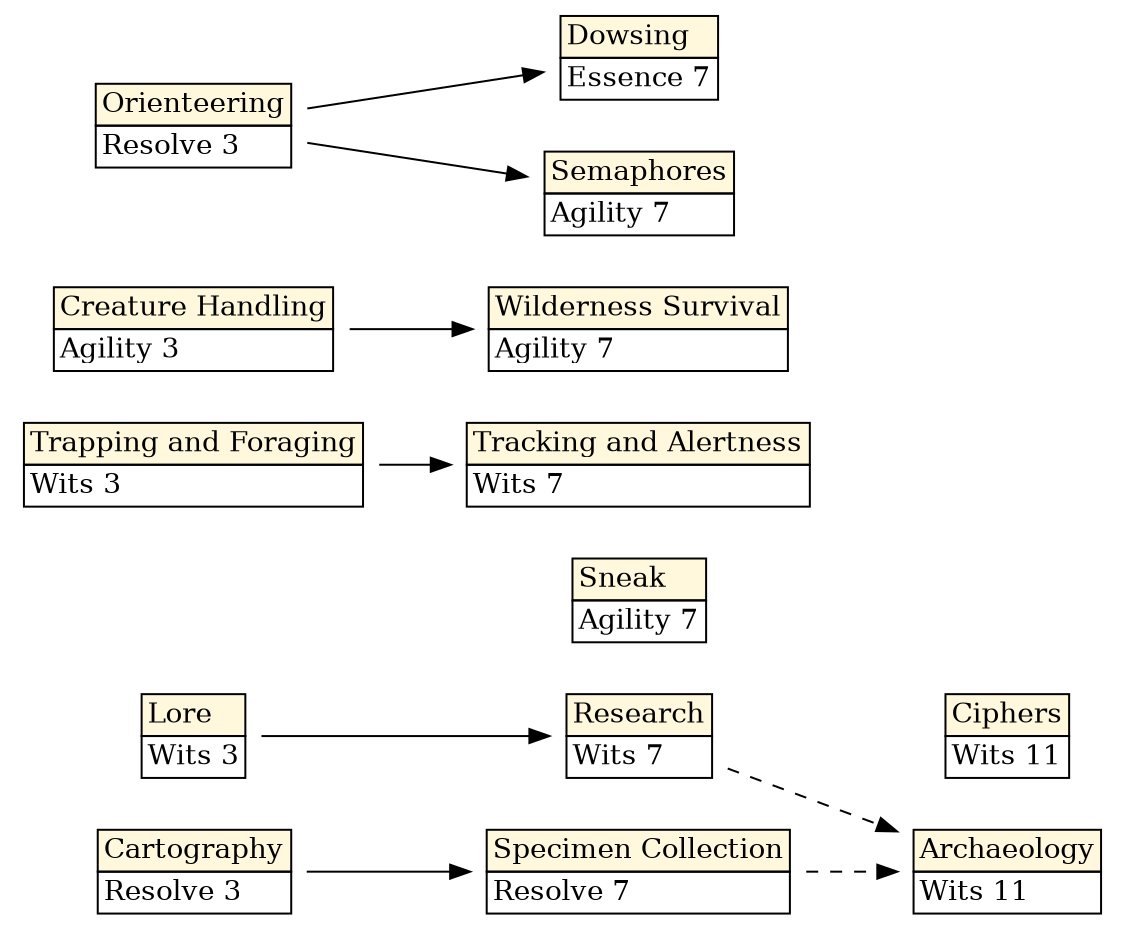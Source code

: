 strict digraph G {
	graph [rankdir=LR,
		size="7.5,8",
		splines=line
	];
{ rank = same; "Sneak", "Tracking and Alertness" }
	Cartography	 [label=<
<TABLE BORDER="0" CELLBORDER="1" CELLSPACING="0">
  <TR><TD ALIGN="LEFT" bgcolor="cornsilk">Cartography</TD></TR>
  <TR> <TD ALIGN="LEFT">Resolve 3</TD></TR>
</TABLE>>,
		shape=plaintext];
	"Specimen Collection"	 [label=<
<TABLE BORDER="0" CELLBORDER="1" CELLSPACING="0">
  <TR><TD ALIGN="LEFT" bgcolor="cornsilk">Specimen Collection</TD></TR>
  <TR> <TD ALIGN="LEFT">Resolve 7</TD></TR>
</TABLE>>,
		shape=plaintext];
	Cartography -> "Specimen Collection";
	Archaeology	 [label=<
<TABLE BORDER="0" CELLBORDER="1" CELLSPACING="0">
  <TR><TD ALIGN="LEFT" bgcolor="cornsilk">Archaeology</TD></TR>
  <TR> <TD ALIGN="LEFT">Wits 11</TD></TR>
</TABLE>>,
		shape=plaintext];
	"Specimen Collection" -> Archaeology	 [style=dashed];
	Lore	 [label=<
<TABLE BORDER="0" CELLBORDER="1" CELLSPACING="0">
  <TR><TD ALIGN="LEFT" bgcolor="cornsilk">Lore</TD></TR>
  <TR> <TD ALIGN="LEFT">Wits 3</TD></TR>
</TABLE>>,
		shape=plaintext];
	Research	 [label=<
<TABLE BORDER="0" CELLBORDER="1" CELLSPACING="0">
  <TR><TD ALIGN="LEFT" bgcolor="cornsilk">Research</TD></TR>
  <TR> <TD ALIGN="LEFT">Wits 7</TD></TR>
</TABLE>>,
		shape=plaintext];
	Lore -> Research;
	Research -> Archaeology	 [style=dashed];
	Ciphers	 [label=<
<TABLE BORDER="0" CELLBORDER="1" CELLSPACING="0">
  <TR><TD ALIGN="LEFT" bgcolor="cornsilk">Ciphers</TD></TR>
  <TR> <TD ALIGN="LEFT">Wits 11</TD></TR>
</TABLE>>,
		shape=plaintext];
	Research -> Ciphers	 [style=invis];
	"Creature Handling"	 [label=<
<TABLE BORDER="0" CELLBORDER="1" CELLSPACING="0">
  <TR><TD ALIGN="LEFT" bgcolor="cornsilk">Creature Handling</TD></TR>
  <TR> <TD ALIGN="LEFT">Agility 3</TD></TR>
</TABLE>>,
		shape=plaintext];
	"Wilderness Survival"	 [label=<
<TABLE BORDER="0" CELLBORDER="1" CELLSPACING="0">
  <TR><TD ALIGN="LEFT" bgcolor="cornsilk">Wilderness Survival</TD></TR>
  <TR><TD ALIGN="LEFT">Agility 7</TD></TR>
</TABLE>>,
		shape=plaintext];
	"Creature Handling" -> "Wilderness Survival";
	Orienteering	 [label=<
<TABLE BORDER="0" CELLBORDER="1" CELLSPACING="0">
  <TR><TD ALIGN="LEFT" bgcolor="cornsilk">Orienteering</TD></TR>
  <TR> <TD ALIGN="LEFT">Resolve 3</TD></TR>
</TABLE>>,
		shape=plaintext];
	Dowsing	 [label=<
<TABLE BORDER="0" CELLBORDER="1" CELLSPACING="0">
  <TR><TD ALIGN="LEFT" bgcolor="cornsilk">Dowsing</TD></TR>
  <TR> <TD ALIGN="LEFT">Essence 7</TD></TR>
</TABLE>>,
		shape=plaintext];
	Orienteering -> Dowsing;
	Semaphores	 [label=<
<TABLE BORDER="0" CELLBORDER="1" CELLSPACING="0">
  <TR><TD ALIGN="LEFT" bgcolor="cornsilk">Semaphores</TD></TR>
  <TR> <TD ALIGN="LEFT">Agility 7</TD></TR>
</TABLE>>,
		shape=plaintext];
	Orienteering -> Semaphores;
	Sneak	 [label=<
<TABLE BORDER="0" CELLBORDER="1" CELLSPACING="0">
  <TR><TD ALIGN="LEFT" bgcolor="cornsilk">Sneak</TD></TR>
  <TR> <TD ALIGN="LEFT">Agility 7</TD></TR>
</TABLE>>,
		shape=plaintext];
	Sneak -> Ciphers	 [style=invis];
	"Trapping and Foraging"	 [label=<
<TABLE BORDER="0" CELLBORDER="1" CELLSPACING="0">
  <TR><TD ALIGN="LEFT" bgcolor="cornsilk">Trapping and Foraging</TD></TR>
  <TR> <TD ALIGN="LEFT">Wits 3</TD></TR>
</TABLE>>,
		shape=plaintext];
	"Tracking and Alertness"	 [label=<
<TABLE BORDER="0" CELLBORDER="1" CELLSPACING="0">
  <TR><TD ALIGN="LEFT" bgcolor="cornsilk">Tracking and Alertness</TD></TR>
  <TR> <TD ALIGN="LEFT">Wits 7</TD></TR>
</TABLE>>,
		shape=plaintext];
	"Trapping and Foraging" -> "Tracking and Alertness";
}
